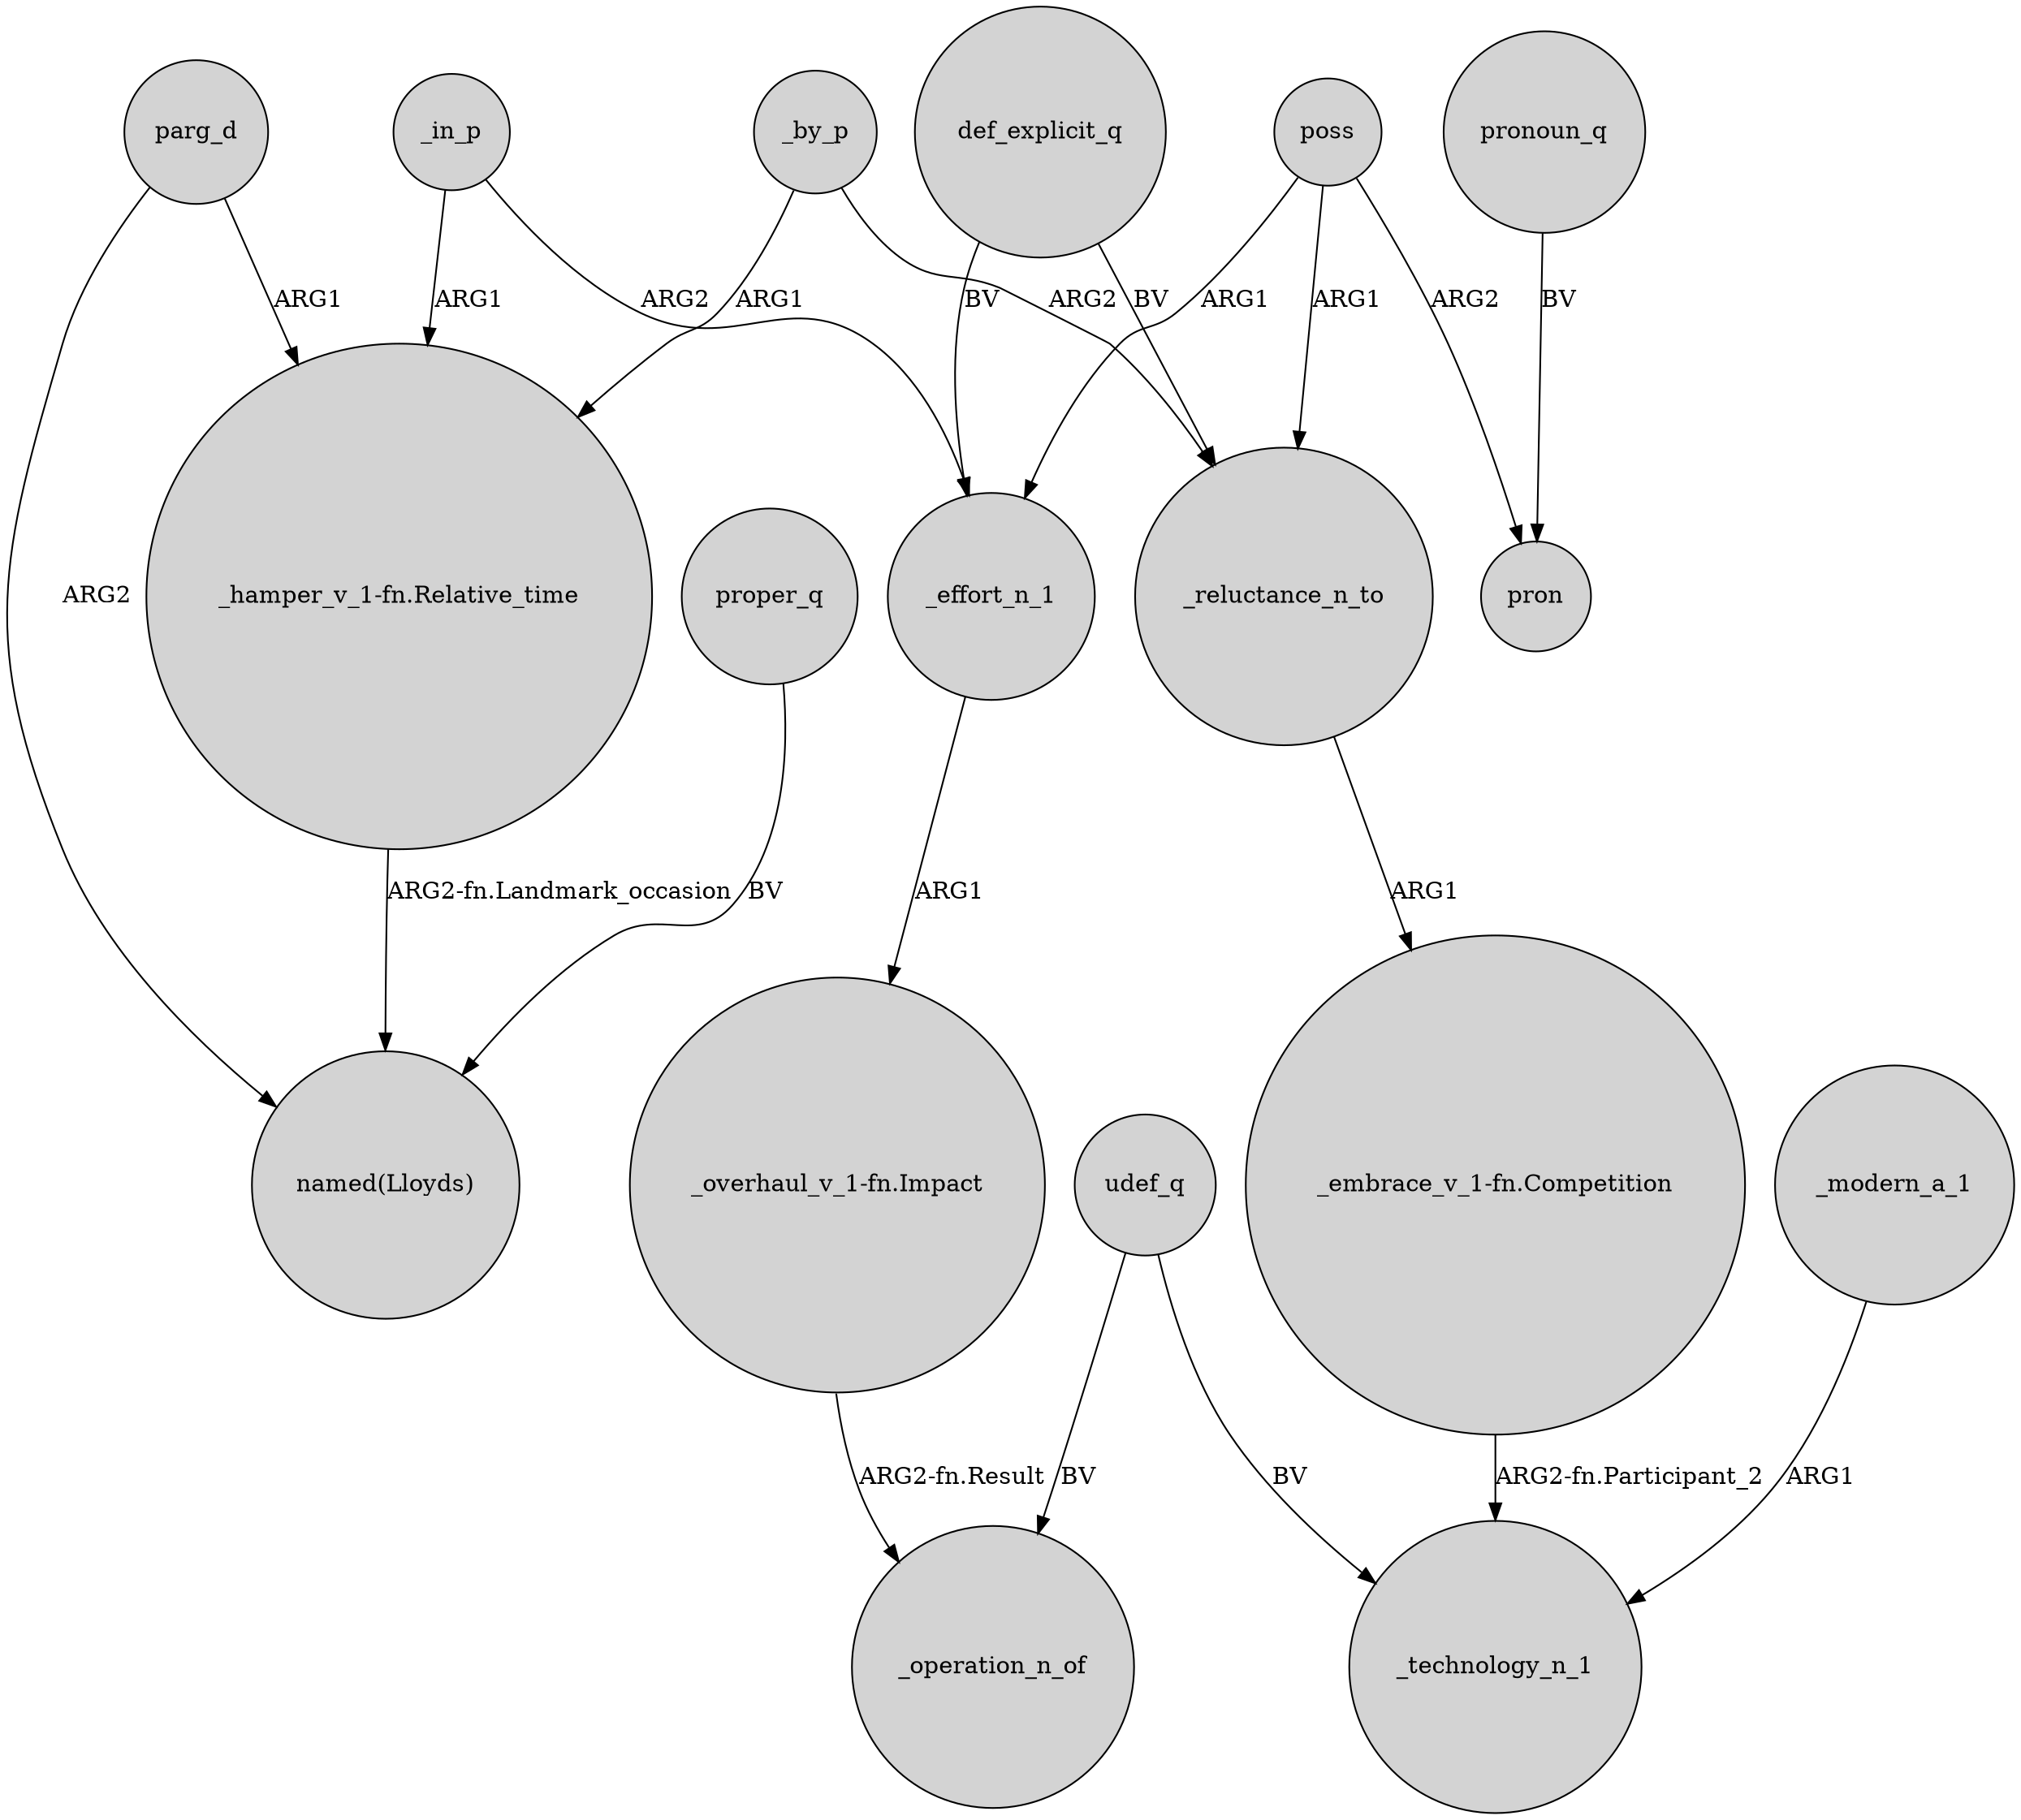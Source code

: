 digraph {
	node [shape=circle style=filled]
	_in_p -> "_hamper_v_1-fn.Relative_time" [label=ARG1]
	_in_p -> _effort_n_1 [label=ARG2]
	_effort_n_1 -> "_overhaul_v_1-fn.Impact" [label=ARG1]
	"_hamper_v_1-fn.Relative_time" -> "named(Lloyds)" [label="ARG2-fn.Landmark_occasion"]
	def_explicit_q -> _effort_n_1 [label=BV]
	poss -> _effort_n_1 [label=ARG1]
	"_overhaul_v_1-fn.Impact" -> _operation_n_of [label="ARG2-fn.Result"]
	"_embrace_v_1-fn.Competition" -> _technology_n_1 [label="ARG2-fn.Participant_2"]
	udef_q -> _technology_n_1 [label=BV]
	pronoun_q -> pron [label=BV]
	poss -> pron [label=ARG2]
	udef_q -> _operation_n_of [label=BV]
	_modern_a_1 -> _technology_n_1 [label=ARG1]
	poss -> _reluctance_n_to [label=ARG1]
	def_explicit_q -> _reluctance_n_to [label=BV]
	_by_p -> "_hamper_v_1-fn.Relative_time" [label=ARG1]
	parg_d -> "named(Lloyds)" [label=ARG2]
	_reluctance_n_to -> "_embrace_v_1-fn.Competition" [label=ARG1]
	_by_p -> _reluctance_n_to [label=ARG2]
	parg_d -> "_hamper_v_1-fn.Relative_time" [label=ARG1]
	proper_q -> "named(Lloyds)" [label=BV]
}
